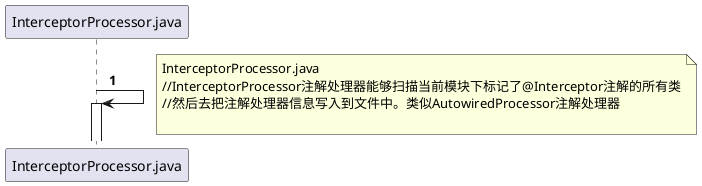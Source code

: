@startuml
'https://plantuml.com/sequence-diagram

autonumber


InterceptorProcessor.java -> InterceptorProcessor.java
activate InterceptorProcessor.java
note right
InterceptorProcessor.java
//InterceptorProcessor注解处理器能够扫描当前模块下标记了@Interceptor注解的所有类
//然后去把注解处理器信息写入到文件中。类似AutowiredProcessor注解处理器

end note

@enduml